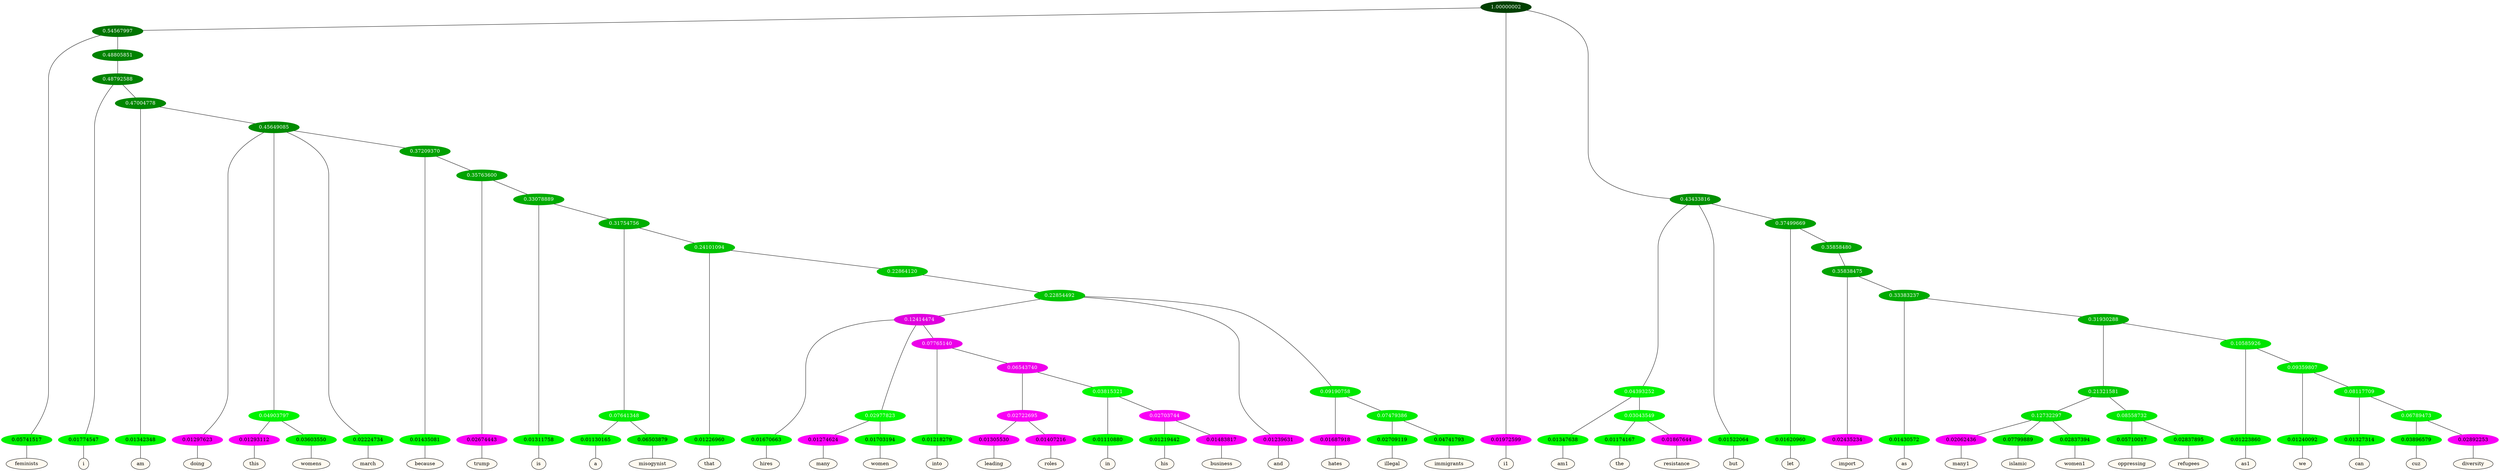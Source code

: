 graph {
	node [format=png height=0.15 nodesep=0.001 ordering=out overlap=prism overlap_scaling=0.01 ranksep=0.001 ratio=0.2 style=filled width=0.15]
	{
		rank=same
		a_w_4 [label=feminists color=black fillcolor=floralwhite style="filled,solid"]
		a_w_14 [label=i color=black fillcolor=floralwhite style="filled,solid"]
		a_w_19 [label=am color=black fillcolor=floralwhite style="filled,solid"]
		a_w_23 [label=doing color=black fillcolor=floralwhite style="filled,solid"]
		a_w_29 [label=this color=black fillcolor=floralwhite style="filled,solid"]
		a_w_30 [label=womens color=black fillcolor=floralwhite style="filled,solid"]
		a_w_25 [label=march color=black fillcolor=floralwhite style="filled,solid"]
		a_w_31 [label=because color=black fillcolor=floralwhite style="filled,solid"]
		a_w_35 [label=trump color=black fillcolor=floralwhite style="filled,solid"]
		a_w_41 [label=is color=black fillcolor=floralwhite style="filled,solid"]
		a_w_54 [label=a color=black fillcolor=floralwhite style="filled,solid"]
		a_w_55 [label=misogynist color=black fillcolor=floralwhite style="filled,solid"]
		a_w_56 [label=that color=black fillcolor=floralwhite style="filled,solid"]
		a_w_64 [label=hires color=black fillcolor=floralwhite style="filled,solid"]
		a_w_69 [label=many color=black fillcolor=floralwhite style="filled,solid"]
		a_w_70 [label=women color=black fillcolor=floralwhite style="filled,solid"]
		a_w_71 [label=into color=black fillcolor=floralwhite style="filled,solid"]
		a_w_77 [label=leading color=black fillcolor=floralwhite style="filled,solid"]
		a_w_78 [label=roles color=black fillcolor=floralwhite style="filled,solid"]
		a_w_79 [label=in color=black fillcolor=floralwhite style="filled,solid"]
		a_w_81 [label=his color=black fillcolor=floralwhite style="filled,solid"]
		a_w_82 [label=business color=black fillcolor=floralwhite style="filled,solid"]
		a_w_62 [label=and color=black fillcolor=floralwhite style="filled,solid"]
		a_w_67 [label=hates color=black fillcolor=floralwhite style="filled,solid"]
		a_w_73 [label=illegal color=black fillcolor=floralwhite style="filled,solid"]
		a_w_74 [label=immigrants color=black fillcolor=floralwhite style="filled,solid"]
		a_w_2 [label=i1 color=black fillcolor=floralwhite style="filled,solid"]
		a_w_10 [label=am1 color=black fillcolor=floralwhite style="filled,solid"]
		a_w_16 [label=the color=black fillcolor=floralwhite style="filled,solid"]
		a_w_17 [label=resistance color=black fillcolor=floralwhite style="filled,solid"]
		a_w_7 [label=but color=black fillcolor=floralwhite style="filled,solid"]
		a_w_12 [label=let color=black fillcolor=floralwhite style="filled,solid"]
		a_w_21 [label=import color=black fillcolor=floralwhite style="filled,solid"]
		a_w_27 [label=as color=black fillcolor=floralwhite style="filled,solid"]
		a_w_43 [label=many1 color=black fillcolor=floralwhite style="filled,solid"]
		a_w_44 [label=islamic color=black fillcolor=floralwhite style="filled,solid"]
		a_w_45 [label=women1 color=black fillcolor=floralwhite style="filled,solid"]
		a_w_46 [label=oppressing color=black fillcolor=floralwhite style="filled,solid"]
		a_w_47 [label=refugees color=black fillcolor=floralwhite style="filled,solid"]
		a_w_39 [label=as1 color=black fillcolor=floralwhite style="filled,solid"]
		a_w_48 [label=we color=black fillcolor=floralwhite style="filled,solid"]
		a_w_52 [label=can color=black fillcolor=floralwhite style="filled,solid"]
		a_w_58 [label=cuz color=black fillcolor=floralwhite style="filled,solid"]
		a_w_59 [label=diversity color=black fillcolor=floralwhite style="filled,solid"]
	}
	a_n_4 -- a_w_4
	a_n_14 -- a_w_14
	a_n_19 -- a_w_19
	a_n_23 -- a_w_23
	a_n_29 -- a_w_29
	a_n_30 -- a_w_30
	a_n_25 -- a_w_25
	a_n_31 -- a_w_31
	a_n_35 -- a_w_35
	a_n_41 -- a_w_41
	a_n_54 -- a_w_54
	a_n_55 -- a_w_55
	a_n_56 -- a_w_56
	a_n_64 -- a_w_64
	a_n_69 -- a_w_69
	a_n_70 -- a_w_70
	a_n_71 -- a_w_71
	a_n_77 -- a_w_77
	a_n_78 -- a_w_78
	a_n_79 -- a_w_79
	a_n_81 -- a_w_81
	a_n_82 -- a_w_82
	a_n_62 -- a_w_62
	a_n_67 -- a_w_67
	a_n_73 -- a_w_73
	a_n_74 -- a_w_74
	a_n_2 -- a_w_2
	a_n_10 -- a_w_10
	a_n_16 -- a_w_16
	a_n_17 -- a_w_17
	a_n_7 -- a_w_7
	a_n_12 -- a_w_12
	a_n_21 -- a_w_21
	a_n_27 -- a_w_27
	a_n_43 -- a_w_43
	a_n_44 -- a_w_44
	a_n_45 -- a_w_45
	a_n_46 -- a_w_46
	a_n_47 -- a_w_47
	a_n_39 -- a_w_39
	a_n_48 -- a_w_48
	a_n_52 -- a_w_52
	a_n_58 -- a_w_58
	a_n_59 -- a_w_59
	{
		rank=same
		a_n_4 [label=0.05741517 color="0.334 1.000 0.943" fontcolor=black]
		a_n_14 [label=0.01774547 color="0.334 1.000 0.982" fontcolor=black]
		a_n_19 [label=0.01342348 color="0.334 1.000 0.987" fontcolor=black]
		a_n_23 [label=0.01297623 color="0.835 1.000 0.987" fontcolor=black]
		a_n_29 [label=0.01293112 color="0.835 1.000 0.987" fontcolor=black]
		a_n_30 [label=0.03603550 color="0.334 1.000 0.964" fontcolor=black]
		a_n_25 [label=0.02224734 color="0.334 1.000 0.978" fontcolor=black]
		a_n_31 [label=0.01435081 color="0.334 1.000 0.986" fontcolor=black]
		a_n_35 [label=0.02674443 color="0.835 1.000 0.973" fontcolor=black]
		a_n_41 [label=0.01311758 color="0.334 1.000 0.987" fontcolor=black]
		a_n_54 [label=0.01130165 color="0.334 1.000 0.989" fontcolor=black]
		a_n_55 [label=0.06503879 color="0.334 1.000 0.935" fontcolor=black]
		a_n_56 [label=0.01226960 color="0.334 1.000 0.988" fontcolor=black]
		a_n_64 [label=0.01670663 color="0.334 1.000 0.983" fontcolor=black]
		a_n_69 [label=0.01274624 color="0.835 1.000 0.987" fontcolor=black]
		a_n_70 [label=0.01703194 color="0.334 1.000 0.983" fontcolor=black]
		a_n_71 [label=0.01218279 color="0.334 1.000 0.988" fontcolor=black]
		a_n_77 [label=0.01305530 color="0.835 1.000 0.987" fontcolor=black]
		a_n_78 [label=0.01407216 color="0.835 1.000 0.986" fontcolor=black]
		a_n_79 [label=0.01110880 color="0.334 1.000 0.989" fontcolor=black]
		a_n_81 [label=0.01219442 color="0.334 1.000 0.988" fontcolor=black]
		a_n_82 [label=0.01483817 color="0.835 1.000 0.985" fontcolor=black]
		a_n_62 [label=0.01239631 color="0.835 1.000 0.988" fontcolor=black]
		a_n_67 [label=0.01687918 color="0.835 1.000 0.983" fontcolor=black]
		a_n_73 [label=0.02709119 color="0.334 1.000 0.973" fontcolor=black]
		a_n_74 [label=0.04741793 color="0.334 1.000 0.953" fontcolor=black]
		a_n_2 [label=0.01972599 color="0.835 1.000 0.980" fontcolor=black]
		a_n_10 [label=0.01347638 color="0.334 1.000 0.987" fontcolor=black]
		a_n_16 [label=0.01174167 color="0.334 1.000 0.988" fontcolor=black]
		a_n_17 [label=0.01867644 color="0.835 1.000 0.981" fontcolor=black]
		a_n_7 [label=0.01522064 color="0.334 1.000 0.985" fontcolor=black]
		a_n_12 [label=0.01620960 color="0.334 1.000 0.984" fontcolor=black]
		a_n_21 [label=0.02435234 color="0.835 1.000 0.976" fontcolor=black]
		a_n_27 [label=0.01430572 color="0.334 1.000 0.986" fontcolor=black]
		a_n_43 [label=0.02062436 color="0.835 1.000 0.979" fontcolor=black]
		a_n_44 [label=0.07799889 color="0.334 1.000 0.922" fontcolor=black]
		a_n_45 [label=0.02837394 color="0.334 1.000 0.972" fontcolor=black]
		a_n_46 [label=0.05710017 color="0.334 1.000 0.943" fontcolor=black]
		a_n_47 [label=0.02837895 color="0.334 1.000 0.972" fontcolor=black]
		a_n_39 [label=0.01223860 color="0.334 1.000 0.988" fontcolor=black]
		a_n_48 [label=0.01240092 color="0.334 1.000 0.988" fontcolor=black]
		a_n_52 [label=0.01327314 color="0.334 1.000 0.987" fontcolor=black]
		a_n_58 [label=0.03896579 color="0.334 1.000 0.961" fontcolor=black]
		a_n_59 [label=0.02892253 color="0.835 1.000 0.971" fontcolor=black]
	}
	a_n_0 [label=1.00000002 color="0.334 1.000 0.250" fontcolor=grey99]
	a_n_1 [label=0.54567997 color="0.334 1.000 0.454" fontcolor=grey99]
	a_n_0 -- a_n_1
	a_n_0 -- a_n_2
	a_n_3 [label=0.43433816 color="0.334 1.000 0.566" fontcolor=grey99]
	a_n_0 -- a_n_3
	a_n_1 -- a_n_4
	a_n_5 [label=0.48805851 color="0.334 1.000 0.512" fontcolor=grey99]
	a_n_1 -- a_n_5
	a_n_6 [label=0.04393252 color="0.334 1.000 0.956" fontcolor=grey99]
	a_n_3 -- a_n_6
	a_n_3 -- a_n_7
	a_n_8 [label=0.37499669 color="0.334 1.000 0.625" fontcolor=grey99]
	a_n_3 -- a_n_8
	a_n_9 [label=0.48792588 color="0.334 1.000 0.512" fontcolor=grey99]
	a_n_5 -- a_n_9
	a_n_6 -- a_n_10
	a_n_11 [label=0.03043549 color="0.334 1.000 0.970" fontcolor=grey99]
	a_n_6 -- a_n_11
	a_n_8 -- a_n_12
	a_n_13 [label=0.35858480 color="0.334 1.000 0.641" fontcolor=grey99]
	a_n_8 -- a_n_13
	a_n_9 -- a_n_14
	a_n_15 [label=0.47004778 color="0.334 1.000 0.530" fontcolor=grey99]
	a_n_9 -- a_n_15
	a_n_11 -- a_n_16
	a_n_11 -- a_n_17
	a_n_18 [label=0.35838475 color="0.334 1.000 0.642" fontcolor=grey99]
	a_n_13 -- a_n_18
	a_n_15 -- a_n_19
	a_n_20 [label=0.45649085 color="0.334 1.000 0.544" fontcolor=grey99]
	a_n_15 -- a_n_20
	a_n_18 -- a_n_21
	a_n_22 [label=0.33383237 color="0.334 1.000 0.666" fontcolor=grey99]
	a_n_18 -- a_n_22
	a_n_20 -- a_n_23
	a_n_24 [label=0.04903797 color="0.334 1.000 0.951" fontcolor=grey99]
	a_n_20 -- a_n_24
	a_n_20 -- a_n_25
	a_n_26 [label=0.37209370 color="0.334 1.000 0.628" fontcolor=grey99]
	a_n_20 -- a_n_26
	a_n_22 -- a_n_27
	a_n_28 [label=0.31930288 color="0.334 1.000 0.681" fontcolor=grey99]
	a_n_22 -- a_n_28
	a_n_24 -- a_n_29
	a_n_24 -- a_n_30
	a_n_26 -- a_n_31
	a_n_32 [label=0.35763600 color="0.334 1.000 0.642" fontcolor=grey99]
	a_n_26 -- a_n_32
	a_n_33 [label=0.21321581 color="0.334 1.000 0.787" fontcolor=grey99]
	a_n_28 -- a_n_33
	a_n_34 [label=0.10585926 color="0.334 1.000 0.894" fontcolor=grey99]
	a_n_28 -- a_n_34
	a_n_32 -- a_n_35
	a_n_36 [label=0.33078889 color="0.334 1.000 0.669" fontcolor=grey99]
	a_n_32 -- a_n_36
	a_n_37 [label=0.12732297 color="0.334 1.000 0.873" fontcolor=grey99]
	a_n_33 -- a_n_37
	a_n_38 [label=0.08558732 color="0.334 1.000 0.914" fontcolor=grey99]
	a_n_33 -- a_n_38
	a_n_34 -- a_n_39
	a_n_40 [label=0.09359807 color="0.334 1.000 0.906" fontcolor=grey99]
	a_n_34 -- a_n_40
	a_n_36 -- a_n_41
	a_n_42 [label=0.31754756 color="0.334 1.000 0.682" fontcolor=grey99]
	a_n_36 -- a_n_42
	a_n_37 -- a_n_43
	a_n_37 -- a_n_44
	a_n_37 -- a_n_45
	a_n_38 -- a_n_46
	a_n_38 -- a_n_47
	a_n_40 -- a_n_48
	a_n_49 [label=0.08117709 color="0.334 1.000 0.919" fontcolor=grey99]
	a_n_40 -- a_n_49
	a_n_50 [label=0.07641348 color="0.334 1.000 0.924" fontcolor=grey99]
	a_n_42 -- a_n_50
	a_n_51 [label=0.24101094 color="0.334 1.000 0.759" fontcolor=grey99]
	a_n_42 -- a_n_51
	a_n_49 -- a_n_52
	a_n_53 [label=0.06789473 color="0.334 1.000 0.932" fontcolor=grey99]
	a_n_49 -- a_n_53
	a_n_50 -- a_n_54
	a_n_50 -- a_n_55
	a_n_51 -- a_n_56
	a_n_57 [label=0.22864120 color="0.334 1.000 0.771" fontcolor=grey99]
	a_n_51 -- a_n_57
	a_n_53 -- a_n_58
	a_n_53 -- a_n_59
	a_n_60 [label=0.22854492 color="0.334 1.000 0.771" fontcolor=grey99]
	a_n_57 -- a_n_60
	a_n_61 [label=0.12414474 color="0.835 1.000 0.876" fontcolor=grey99]
	a_n_60 -- a_n_61
	a_n_60 -- a_n_62
	a_n_63 [label=0.09190758 color="0.334 1.000 0.908" fontcolor=grey99]
	a_n_60 -- a_n_63
	a_n_61 -- a_n_64
	a_n_65 [label=0.02977823 color="0.334 1.000 0.970" fontcolor=grey99]
	a_n_61 -- a_n_65
	a_n_66 [label=0.07765140 color="0.835 1.000 0.922" fontcolor=grey99]
	a_n_61 -- a_n_66
	a_n_63 -- a_n_67
	a_n_68 [label=0.07479386 color="0.334 1.000 0.925" fontcolor=grey99]
	a_n_63 -- a_n_68
	a_n_65 -- a_n_69
	a_n_65 -- a_n_70
	a_n_66 -- a_n_71
	a_n_72 [label=0.06543740 color="0.835 1.000 0.935" fontcolor=grey99]
	a_n_66 -- a_n_72
	a_n_68 -- a_n_73
	a_n_68 -- a_n_74
	a_n_75 [label=0.02722695 color="0.835 1.000 0.973" fontcolor=grey99]
	a_n_72 -- a_n_75
	a_n_76 [label=0.03815321 color="0.334 1.000 0.962" fontcolor=grey99]
	a_n_72 -- a_n_76
	a_n_75 -- a_n_77
	a_n_75 -- a_n_78
	a_n_76 -- a_n_79
	a_n_80 [label=0.02703744 color="0.835 1.000 0.973" fontcolor=grey99]
	a_n_76 -- a_n_80
	a_n_80 -- a_n_81
	a_n_80 -- a_n_82
}
